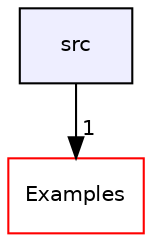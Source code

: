 digraph "src" {
  bgcolor=transparent;
  compound=true
  node [ fontsize="10", fontname="Helvetica"];
  edge [ labelfontsize="10", labelfontname="Helvetica"];
  dir_68267d1309a1af8e8297ef4c3efbcdba [shape=box, label="src", style="filled", fillcolor="#eeeeff", pencolor="black", URL="dir_68267d1309a1af8e8297ef4c3efbcdba.html"];
  dir_03680f297d755c096b0a1ead13ee12b7 [shape=box label="Examples" color="red" URL="dir_03680f297d755c096b0a1ead13ee12b7.html"];
  dir_68267d1309a1af8e8297ef4c3efbcdba->dir_03680f297d755c096b0a1ead13ee12b7 [headlabel="1", labeldistance=1.5 headhref="dir_000010_000006.html"];
}
